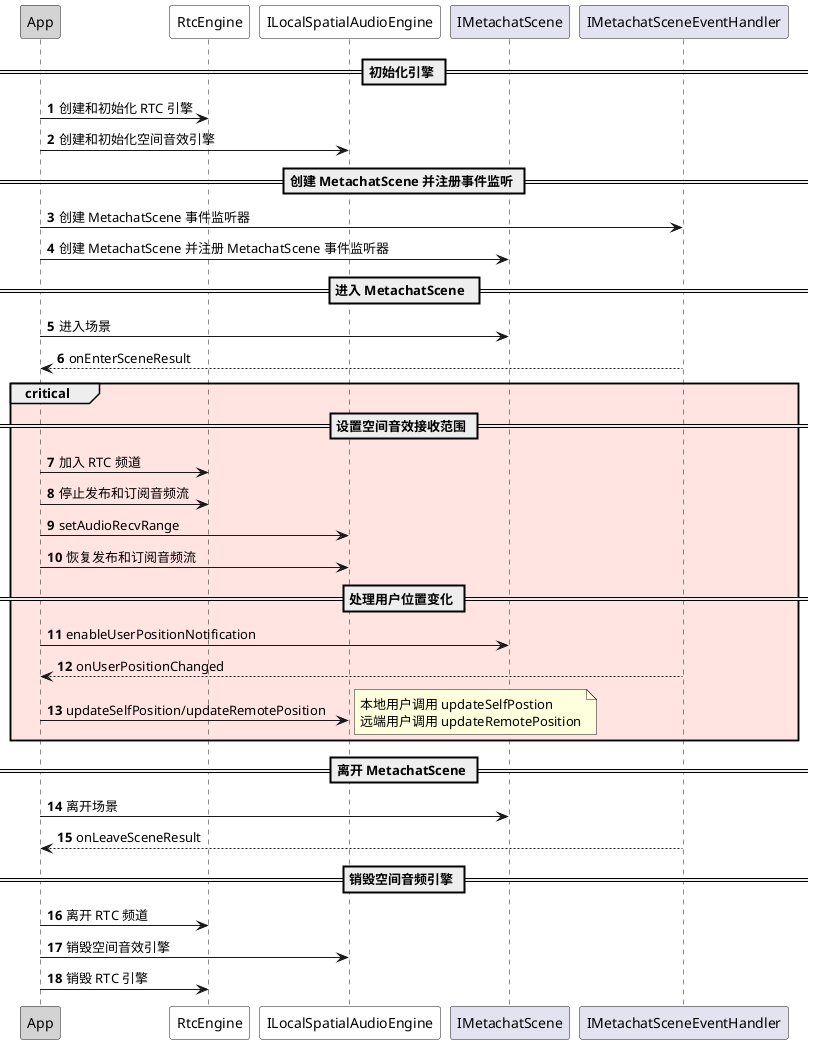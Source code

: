 @startuml
autonumber
participant "App" as a #LightGrey
participant "RtcEngine" as c #White
participant "ILocalSpatialAudioEngine" as d #White
participant "IMetachatScene" as e
participant "IMetachatSceneEventHandler" as b
== 初始化引擎 ==
a -> c: 创建和初始化 RTC 引擎
a -> d: 创建和初始化空间音效引擎
== 创建 MetachatScene 并注册事件监听 ==
a -> b: 创建 MetachatScene 事件监听器
a -> e: 创建 MetachatScene 并注册 MetachatScene 事件监听器
== 进入 MetachatScene  ==
a -> e: 进入场景
b --> a: onEnterSceneResult
critical #mistyrose
== 设置空间音效接收范围 ==
a -> c: 加入 RTC 频道
a -> c: 停止发布和订阅音频流
a -> d: setAudioRecvRange
a -> d: 恢复发布和订阅音频流
== 处理用户位置变化 ==
a -> e: enableUserPositionNotification
b --> a: onUserPositionChanged
a -> d: updateSelfPosition/updateRemotePosition
note right
本地用户调用 updateSelfPostion
远端用户调用 updateRemotePosition
end note
end
== 离开 MetachatScene ==
a -> e: 离开场景
b --> a: onLeaveSceneResult
== 销毁空间音频引擎 ==
a -> c: 离开 RTC 频道
a -> d: 销毁空间音效引擎
a -> c: 销毁 RTC 引擎
@enduml